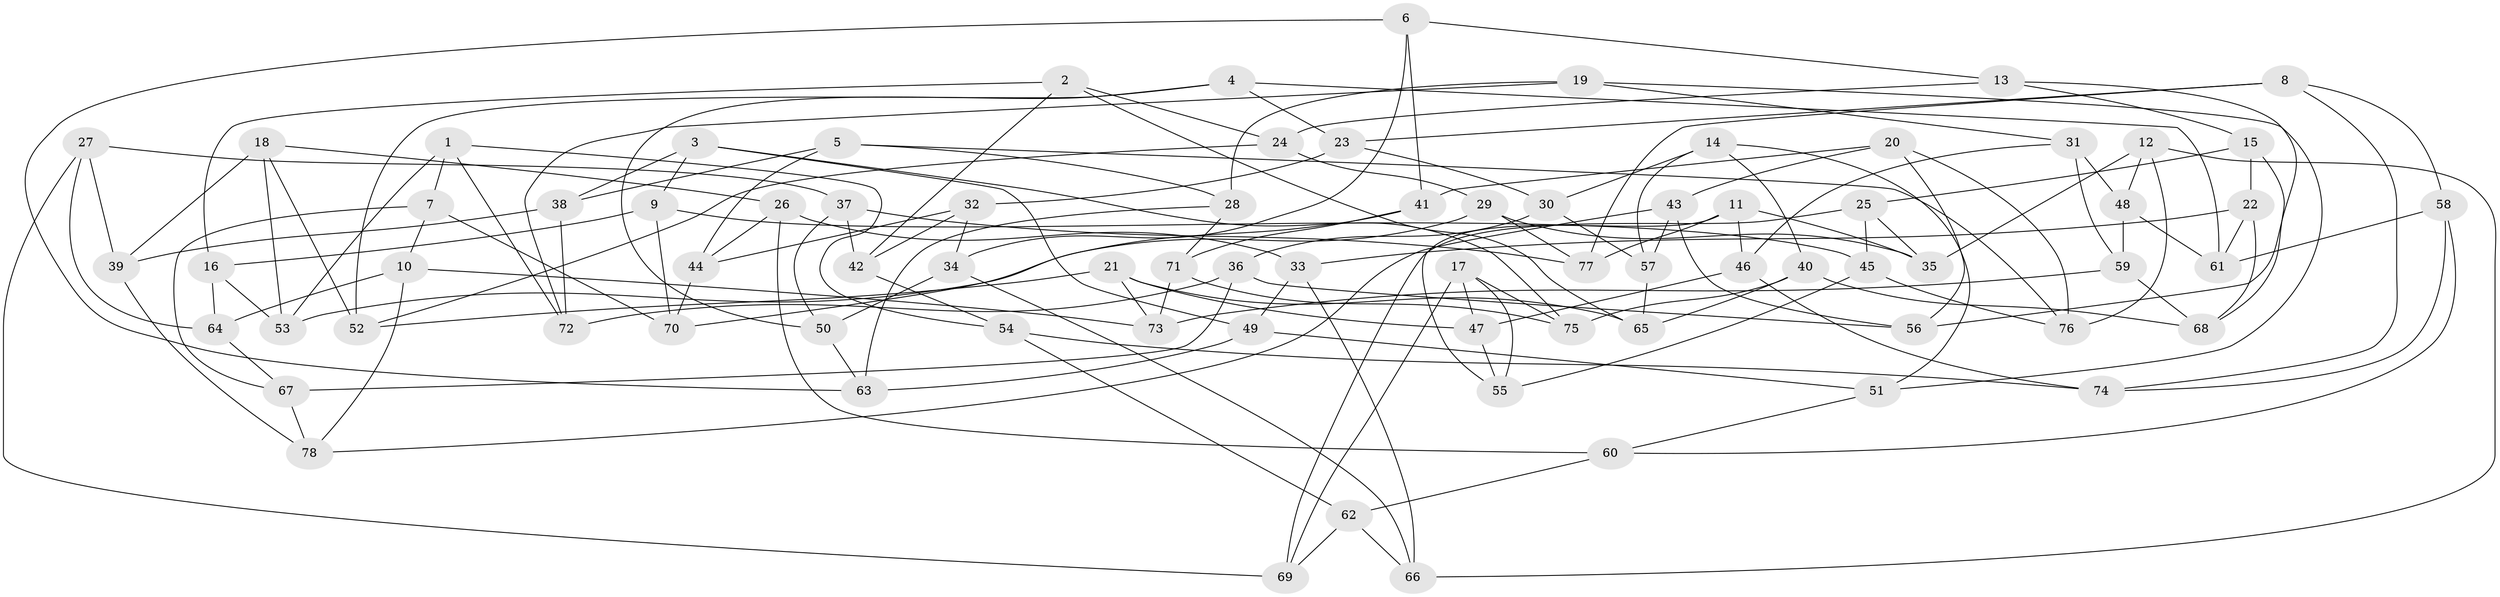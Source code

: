 // Generated by graph-tools (version 1.1) at 2025/57/03/09/25 04:57:21]
// undirected, 78 vertices, 156 edges
graph export_dot {
graph [start="1"]
  node [color=gray90,style=filled];
  1;
  2;
  3;
  4;
  5;
  6;
  7;
  8;
  9;
  10;
  11;
  12;
  13;
  14;
  15;
  16;
  17;
  18;
  19;
  20;
  21;
  22;
  23;
  24;
  25;
  26;
  27;
  28;
  29;
  30;
  31;
  32;
  33;
  34;
  35;
  36;
  37;
  38;
  39;
  40;
  41;
  42;
  43;
  44;
  45;
  46;
  47;
  48;
  49;
  50;
  51;
  52;
  53;
  54;
  55;
  56;
  57;
  58;
  59;
  60;
  61;
  62;
  63;
  64;
  65;
  66;
  67;
  68;
  69;
  70;
  71;
  72;
  73;
  74;
  75;
  76;
  77;
  78;
  1 -- 72;
  1 -- 7;
  1 -- 54;
  1 -- 53;
  2 -- 65;
  2 -- 16;
  2 -- 42;
  2 -- 24;
  3 -- 9;
  3 -- 38;
  3 -- 49;
  3 -- 75;
  4 -- 23;
  4 -- 61;
  4 -- 50;
  4 -- 52;
  5 -- 28;
  5 -- 76;
  5 -- 44;
  5 -- 38;
  6 -- 13;
  6 -- 41;
  6 -- 63;
  6 -- 34;
  7 -- 67;
  7 -- 70;
  7 -- 10;
  8 -- 77;
  8 -- 23;
  8 -- 74;
  8 -- 58;
  9 -- 16;
  9 -- 45;
  9 -- 70;
  10 -- 78;
  10 -- 64;
  10 -- 73;
  11 -- 77;
  11 -- 35;
  11 -- 55;
  11 -- 46;
  12 -- 35;
  12 -- 66;
  12 -- 48;
  12 -- 76;
  13 -- 24;
  13 -- 15;
  13 -- 56;
  14 -- 57;
  14 -- 51;
  14 -- 30;
  14 -- 40;
  15 -- 25;
  15 -- 68;
  15 -- 22;
  16 -- 53;
  16 -- 64;
  17 -- 69;
  17 -- 47;
  17 -- 55;
  17 -- 75;
  18 -- 52;
  18 -- 26;
  18 -- 53;
  18 -- 39;
  19 -- 28;
  19 -- 72;
  19 -- 51;
  19 -- 31;
  20 -- 56;
  20 -- 76;
  20 -- 43;
  20 -- 41;
  21 -- 65;
  21 -- 73;
  21 -- 47;
  21 -- 52;
  22 -- 33;
  22 -- 61;
  22 -- 68;
  23 -- 30;
  23 -- 32;
  24 -- 29;
  24 -- 52;
  25 -- 35;
  25 -- 45;
  25 -- 69;
  26 -- 44;
  26 -- 33;
  26 -- 60;
  27 -- 37;
  27 -- 64;
  27 -- 69;
  27 -- 39;
  28 -- 63;
  28 -- 71;
  29 -- 35;
  29 -- 77;
  29 -- 53;
  30 -- 36;
  30 -- 57;
  31 -- 59;
  31 -- 48;
  31 -- 46;
  32 -- 42;
  32 -- 34;
  32 -- 44;
  33 -- 49;
  33 -- 66;
  34 -- 66;
  34 -- 50;
  36 -- 67;
  36 -- 72;
  36 -- 56;
  37 -- 50;
  37 -- 77;
  37 -- 42;
  38 -- 39;
  38 -- 72;
  39 -- 78;
  40 -- 65;
  40 -- 75;
  40 -- 68;
  41 -- 71;
  41 -- 70;
  42 -- 54;
  43 -- 78;
  43 -- 56;
  43 -- 57;
  44 -- 70;
  45 -- 76;
  45 -- 55;
  46 -- 47;
  46 -- 74;
  47 -- 55;
  48 -- 59;
  48 -- 61;
  49 -- 63;
  49 -- 51;
  50 -- 63;
  51 -- 60;
  54 -- 62;
  54 -- 74;
  57 -- 65;
  58 -- 74;
  58 -- 61;
  58 -- 60;
  59 -- 68;
  59 -- 73;
  60 -- 62;
  62 -- 66;
  62 -- 69;
  64 -- 67;
  67 -- 78;
  71 -- 73;
  71 -- 75;
}
